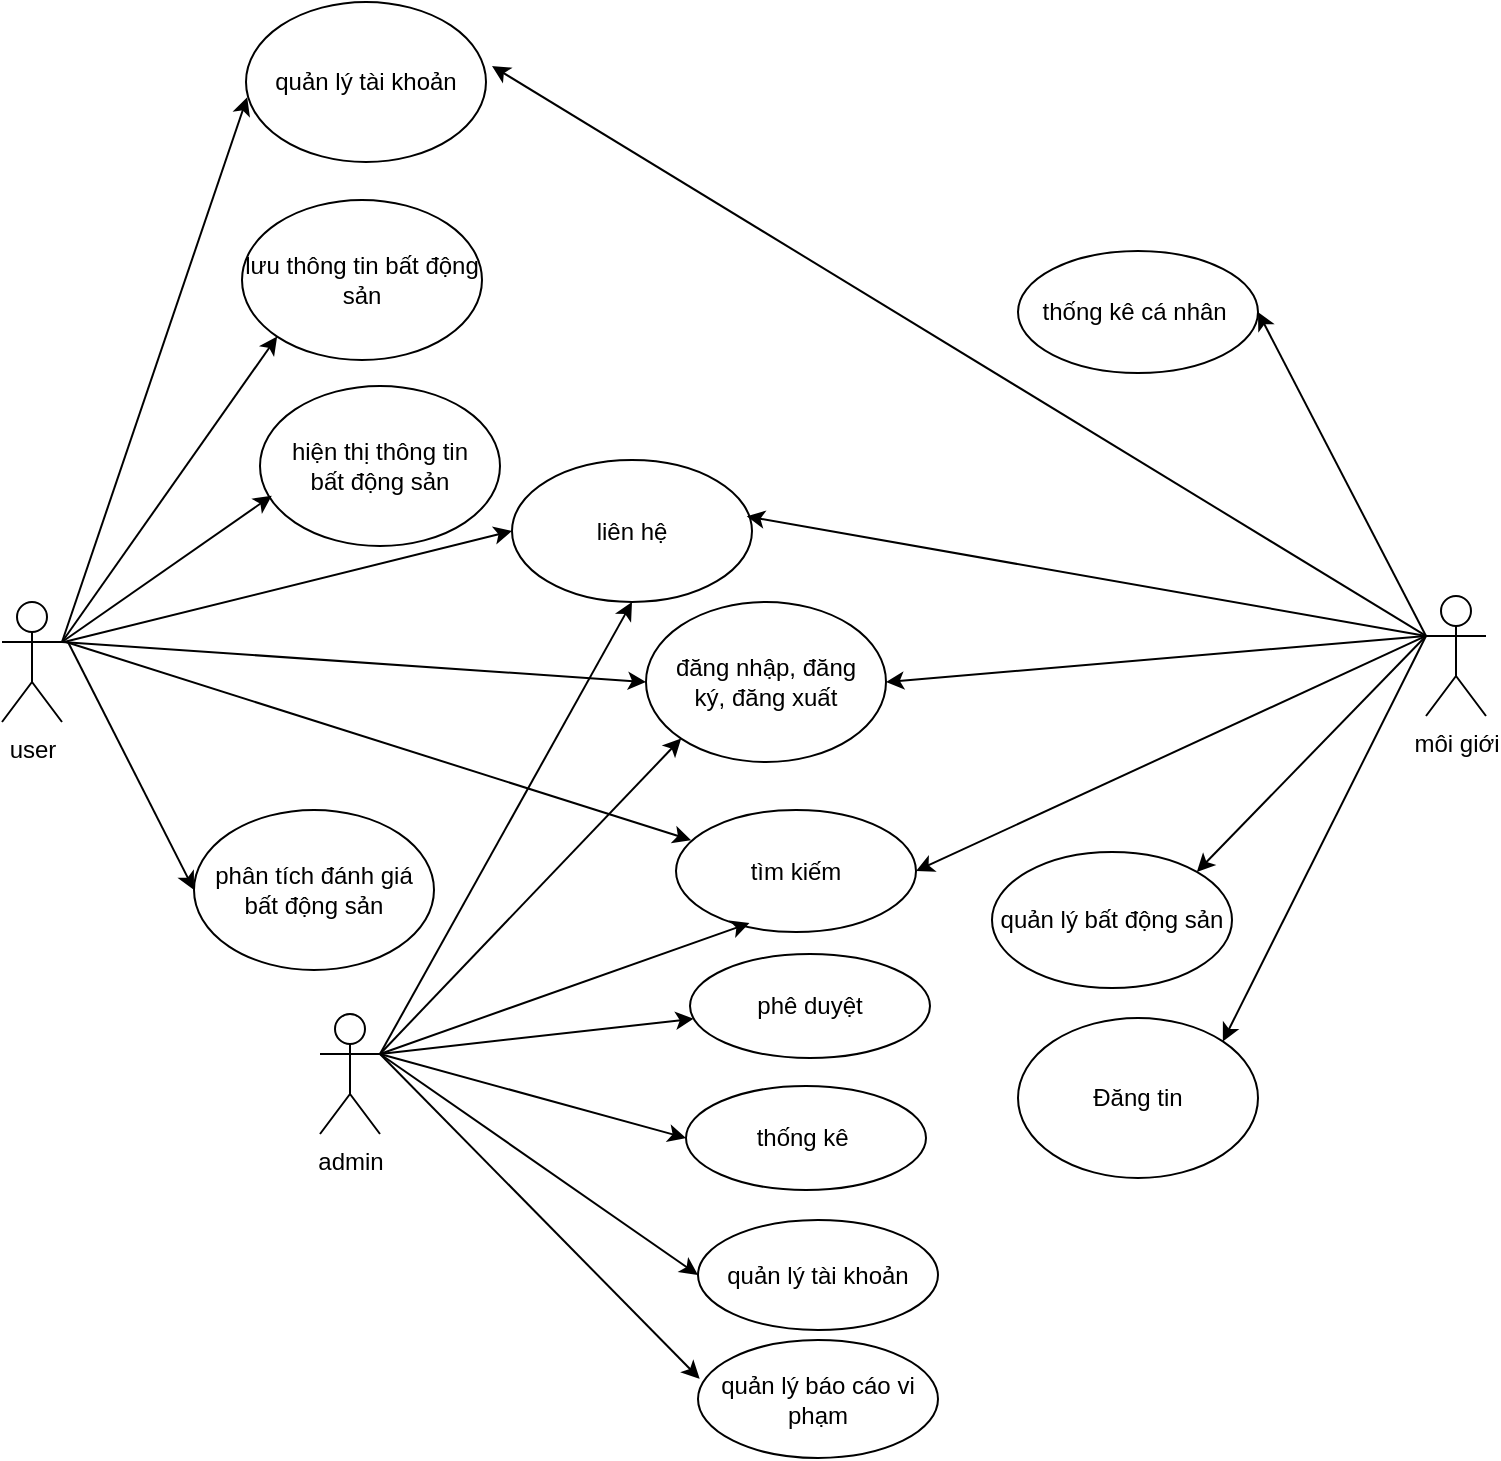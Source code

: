 <mxfile border="50" scale="3" compressed="false" locked="false" version="25.0.3">
  <diagram name="Blank" id="YmL12bMKpDGza6XwsDPr">
    <mxGraphModel dx="1437" dy="1199" grid="0" gridSize="10" guides="1" tooltips="1" connect="1" arrows="1" fold="1" page="0" pageScale="1" pageWidth="827" pageHeight="1169" background="none" math="1" shadow="0">
      <root>
        <mxCell id="X5NqExCQtvZxIxQ7pmgY-0" />
        <mxCell id="1" parent="X5NqExCQtvZxIxQ7pmgY-0" />
        <mxCell id="GVIABCXB17BP4djcJbBI-1" value="user" style="shape=umlActor;verticalLabelPosition=bottom;verticalAlign=top;html=1;outlineConnect=0;" vertex="1" parent="1">
          <mxGeometry x="59" y="131" width="30" height="60" as="geometry" />
        </mxCell>
        <mxCell id="GVIABCXB17BP4djcJbBI-2" value="môi giới" style="shape=umlActor;verticalLabelPosition=bottom;verticalAlign=top;html=1;outlineConnect=0;" vertex="1" parent="1">
          <mxGeometry x="771" y="128" width="30" height="60" as="geometry" />
        </mxCell>
        <mxCell id="GVIABCXB17BP4djcJbBI-3" value="admin" style="shape=umlActor;verticalLabelPosition=bottom;verticalAlign=top;html=1;outlineConnect=0;" vertex="1" parent="1">
          <mxGeometry x="218" y="337" width="30" height="60" as="geometry" />
        </mxCell>
        <mxCell id="GVIABCXB17BP4djcJbBI-21" value="đăng nhập,&amp;nbsp;đăng ký,&amp;nbsp;đăng xuất" style="ellipse;whiteSpace=wrap;html=1;" vertex="1" parent="1">
          <mxGeometry x="381" y="131" width="120" height="80" as="geometry" />
        </mxCell>
        <mxCell id="GVIABCXB17BP4djcJbBI-22" value="phân tích&amp;nbsp;đánh giá bất&amp;nbsp;động sản" style="ellipse;whiteSpace=wrap;html=1;" vertex="1" parent="1">
          <mxGeometry x="155" y="235" width="120" height="80" as="geometry" />
        </mxCell>
        <mxCell id="GVIABCXB17BP4djcJbBI-24" value="tìm kiếm" style="ellipse;whiteSpace=wrap;html=1;" vertex="1" parent="1">
          <mxGeometry x="396" y="235" width="120" height="61" as="geometry" />
        </mxCell>
        <mxCell id="GVIABCXB17BP4djcJbBI-25" value="liên hệ" style="ellipse;whiteSpace=wrap;html=1;" vertex="1" parent="1">
          <mxGeometry x="314" y="60" width="120" height="71" as="geometry" />
        </mxCell>
        <mxCell id="GVIABCXB17BP4djcJbBI-26" value="hiện thị thông tin bất&amp;nbsp;động sản" style="ellipse;whiteSpace=wrap;html=1;" vertex="1" parent="1">
          <mxGeometry x="188" y="23" width="120" height="80" as="geometry" />
        </mxCell>
        <mxCell id="GVIABCXB17BP4djcJbBI-27" value="lưu thông tin bất&amp;nbsp;động sản" style="ellipse;whiteSpace=wrap;html=1;" vertex="1" parent="1">
          <mxGeometry x="179" y="-70" width="120" height="80" as="geometry" />
        </mxCell>
        <mxCell id="GVIABCXB17BP4djcJbBI-31" value="quản lý tài khoản" style="ellipse;whiteSpace=wrap;html=1;" vertex="1" parent="1">
          <mxGeometry x="181" y="-169" width="120" height="80" as="geometry" />
        </mxCell>
        <mxCell id="GVIABCXB17BP4djcJbBI-33" value="" style="endArrow=classic;html=1;rounded=0;exitX=1;exitY=0.333;exitDx=0;exitDy=0;exitPerimeter=0;entryX=0.005;entryY=0.595;entryDx=0;entryDy=0;entryPerimeter=0;" edge="1" parent="1" source="GVIABCXB17BP4djcJbBI-1" target="GVIABCXB17BP4djcJbBI-31">
          <mxGeometry width="50" height="50" relative="1" as="geometry">
            <mxPoint x="391" y="71" as="sourcePoint" />
            <mxPoint x="441" y="21" as="targetPoint" />
          </mxGeometry>
        </mxCell>
        <mxCell id="GVIABCXB17BP4djcJbBI-35" value="" style="endArrow=classic;html=1;rounded=0;exitX=1;exitY=0.333;exitDx=0;exitDy=0;exitPerimeter=0;entryX=0;entryY=0.5;entryDx=0;entryDy=0;" edge="1" parent="1" source="GVIABCXB17BP4djcJbBI-1" target="GVIABCXB17BP4djcJbBI-21">
          <mxGeometry width="50" height="50" relative="1" as="geometry">
            <mxPoint x="99" y="161" as="sourcePoint" />
            <mxPoint x="174" y="6" as="targetPoint" />
          </mxGeometry>
        </mxCell>
        <mxCell id="GVIABCXB17BP4djcJbBI-36" value="" style="endArrow=classic;html=1;rounded=0;exitX=1;exitY=0.333;exitDx=0;exitDy=0;exitPerimeter=0;entryX=0;entryY=1;entryDx=0;entryDy=0;" edge="1" parent="1" source="GVIABCXB17BP4djcJbBI-1" target="GVIABCXB17BP4djcJbBI-27">
          <mxGeometry width="50" height="50" relative="1" as="geometry">
            <mxPoint x="109" y="171" as="sourcePoint" />
            <mxPoint x="184" y="16" as="targetPoint" />
          </mxGeometry>
        </mxCell>
        <mxCell id="GVIABCXB17BP4djcJbBI-37" value="" style="endArrow=classic;html=1;rounded=0;exitX=1;exitY=0.333;exitDx=0;exitDy=0;exitPerimeter=0;entryX=0.049;entryY=0.686;entryDx=0;entryDy=0;entryPerimeter=0;" edge="1" parent="1" source="GVIABCXB17BP4djcJbBI-1" target="GVIABCXB17BP4djcJbBI-26">
          <mxGeometry width="50" height="50" relative="1" as="geometry">
            <mxPoint x="119" y="181" as="sourcePoint" />
            <mxPoint x="165" y="156" as="targetPoint" />
            <Array as="points" />
          </mxGeometry>
        </mxCell>
        <mxCell id="GVIABCXB17BP4djcJbBI-38" value="" style="endArrow=classic;html=1;rounded=0;entryX=0.063;entryY=0.247;entryDx=0;entryDy=0;entryPerimeter=0;" edge="1" parent="1" target="GVIABCXB17BP4djcJbBI-24">
          <mxGeometry width="50" height="50" relative="1" as="geometry">
            <mxPoint x="91" y="151" as="sourcePoint" />
            <mxPoint x="182" y="235" as="targetPoint" />
          </mxGeometry>
        </mxCell>
        <mxCell id="GVIABCXB17BP4djcJbBI-39" value="" style="endArrow=classic;html=1;rounded=0;entryX=0;entryY=0.5;entryDx=0;entryDy=0;" edge="1" parent="1" target="GVIABCXB17BP4djcJbBI-25">
          <mxGeometry width="50" height="50" relative="1" as="geometry">
            <mxPoint x="90" y="151" as="sourcePoint" />
            <mxPoint x="178" y="325" as="targetPoint" />
          </mxGeometry>
        </mxCell>
        <mxCell id="GVIABCXB17BP4djcJbBI-40" value="" style="endArrow=classic;html=1;rounded=0;entryX=0;entryY=0.5;entryDx=0;entryDy=0;" edge="1" parent="1" target="GVIABCXB17BP4djcJbBI-22">
          <mxGeometry width="50" height="50" relative="1" as="geometry">
            <mxPoint x="92" y="151" as="sourcePoint" />
            <mxPoint x="170" y="436" as="targetPoint" />
          </mxGeometry>
        </mxCell>
        <mxCell id="GVIABCXB17BP4djcJbBI-46" value="quản lý bất&amp;nbsp;động sản" style="ellipse;whiteSpace=wrap;html=1;" vertex="1" parent="1">
          <mxGeometry x="554" y="256" width="120" height="68" as="geometry" />
        </mxCell>
        <mxCell id="GVIABCXB17BP4djcJbBI-47" value="thống kê cá nhân&amp;nbsp;" style="ellipse;whiteSpace=wrap;html=1;" vertex="1" parent="1">
          <mxGeometry x="567" y="-44.5" width="120" height="61" as="geometry" />
        </mxCell>
        <mxCell id="GVIABCXB17BP4djcJbBI-48" value="" style="endArrow=classic;html=1;rounded=0;entryX=1;entryY=0.5;entryDx=0;entryDy=0;exitX=0;exitY=0.333;exitDx=0;exitDy=0;exitPerimeter=0;" edge="1" parent="1" source="GVIABCXB17BP4djcJbBI-2" target="GVIABCXB17BP4djcJbBI-21">
          <mxGeometry width="50" height="50" relative="1" as="geometry">
            <mxPoint x="391" y="238" as="sourcePoint" />
            <mxPoint x="441" y="188" as="targetPoint" />
          </mxGeometry>
        </mxCell>
        <mxCell id="GVIABCXB17BP4djcJbBI-50" value="" style="endArrow=classic;html=1;rounded=0;entryX=1;entryY=0.5;entryDx=0;entryDy=0;exitX=0;exitY=0.333;exitDx=0;exitDy=0;exitPerimeter=0;" edge="1" parent="1" source="GVIABCXB17BP4djcJbBI-2" target="GVIABCXB17BP4djcJbBI-47">
          <mxGeometry width="50" height="50" relative="1" as="geometry">
            <mxPoint x="391" y="238" as="sourcePoint" />
            <mxPoint x="441" y="188" as="targetPoint" />
          </mxGeometry>
        </mxCell>
        <mxCell id="GVIABCXB17BP4djcJbBI-51" value="" style="endArrow=classic;html=1;rounded=0;entryX=1;entryY=0;entryDx=0;entryDy=0;exitX=0;exitY=0.333;exitDx=0;exitDy=0;exitPerimeter=0;" edge="1" parent="1" source="GVIABCXB17BP4djcJbBI-2" target="GVIABCXB17BP4djcJbBI-46">
          <mxGeometry width="50" height="50" relative="1" as="geometry">
            <mxPoint x="391" y="238" as="sourcePoint" />
            <mxPoint x="441" y="188" as="targetPoint" />
          </mxGeometry>
        </mxCell>
        <mxCell id="GVIABCXB17BP4djcJbBI-52" value="" style="endArrow=classic;html=1;rounded=0;exitX=0;exitY=0.333;exitDx=0;exitDy=0;exitPerimeter=0;entryX=0.978;entryY=0.397;entryDx=0;entryDy=0;entryPerimeter=0;" edge="1" parent="1" source="GVIABCXB17BP4djcJbBI-2" target="GVIABCXB17BP4djcJbBI-25">
          <mxGeometry width="50" height="50" relative="1" as="geometry">
            <mxPoint x="391" y="238" as="sourcePoint" />
            <mxPoint x="441" y="188" as="targetPoint" />
          </mxGeometry>
        </mxCell>
        <mxCell id="GVIABCXB17BP4djcJbBI-53" value="quản lý tài khoản" style="ellipse;whiteSpace=wrap;html=1;" vertex="1" parent="1">
          <mxGeometry x="407" y="440" width="120" height="55" as="geometry" />
        </mxCell>
        <mxCell id="GVIABCXB17BP4djcJbBI-54" value="" style="endArrow=classic;html=1;rounded=0;exitX=1;exitY=0.333;exitDx=0;exitDy=0;exitPerimeter=0;entryX=0;entryY=0.5;entryDx=0;entryDy=0;" edge="1" parent="1" source="GVIABCXB17BP4djcJbBI-3" target="GVIABCXB17BP4djcJbBI-53">
          <mxGeometry width="50" height="50" relative="1" as="geometry">
            <mxPoint x="391" y="405" as="sourcePoint" />
            <mxPoint x="441" y="355" as="targetPoint" />
          </mxGeometry>
        </mxCell>
        <mxCell id="GVIABCXB17BP4djcJbBI-55" value="" style="endArrow=classic;html=1;rounded=0;entryX=0;entryY=1;entryDx=0;entryDy=0;exitX=1;exitY=0.333;exitDx=0;exitDy=0;exitPerimeter=0;" edge="1" parent="1" source="GVIABCXB17BP4djcJbBI-3" target="GVIABCXB17BP4djcJbBI-21">
          <mxGeometry width="50" height="50" relative="1" as="geometry">
            <mxPoint x="484" y="594" as="sourcePoint" />
            <mxPoint x="441" y="355" as="targetPoint" />
          </mxGeometry>
        </mxCell>
        <mxCell id="GVIABCXB17BP4djcJbBI-56" value="" style="endArrow=classic;html=1;rounded=0;exitX=1;exitY=0.333;exitDx=0;exitDy=0;exitPerimeter=0;" edge="1" parent="1" source="GVIABCXB17BP4djcJbBI-3" target="GVIABCXB17BP4djcJbBI-57">
          <mxGeometry width="50" height="50" relative="1" as="geometry">
            <mxPoint x="391" y="405" as="sourcePoint" />
            <mxPoint x="513" y="439" as="targetPoint" />
          </mxGeometry>
        </mxCell>
        <mxCell id="GVIABCXB17BP4djcJbBI-57" value="phê duyệt" style="ellipse;whiteSpace=wrap;html=1;" vertex="1" parent="1">
          <mxGeometry x="403" y="307" width="120" height="52" as="geometry" />
        </mxCell>
        <mxCell id="GVIABCXB17BP4djcJbBI-58" value="thống kê&amp;nbsp;" style="ellipse;whiteSpace=wrap;html=1;" vertex="1" parent="1">
          <mxGeometry x="401" y="373" width="120" height="52" as="geometry" />
        </mxCell>
        <mxCell id="GVIABCXB17BP4djcJbBI-59" value="quản lý báo cáo vi phạm" style="ellipse;whiteSpace=wrap;html=1;" vertex="1" parent="1">
          <mxGeometry x="407" y="500" width="120" height="59" as="geometry" />
        </mxCell>
        <mxCell id="GVIABCXB17BP4djcJbBI-60" value="" style="endArrow=classic;html=1;rounded=0;exitX=1;exitY=0.333;exitDx=0;exitDy=0;exitPerimeter=0;entryX=0.007;entryY=0.329;entryDx=0;entryDy=0;entryPerimeter=0;" edge="1" parent="1" source="GVIABCXB17BP4djcJbBI-3" target="GVIABCXB17BP4djcJbBI-59">
          <mxGeometry width="50" height="50" relative="1" as="geometry">
            <mxPoint x="388" y="736" as="sourcePoint" />
            <mxPoint x="441" y="688" as="targetPoint" />
          </mxGeometry>
        </mxCell>
        <mxCell id="GVIABCXB17BP4djcJbBI-61" value="" style="endArrow=classic;html=1;rounded=0;entryX=0;entryY=0.5;entryDx=0;entryDy=0;exitX=1;exitY=0.333;exitDx=0;exitDy=0;exitPerimeter=0;" edge="1" parent="1" source="GVIABCXB17BP4djcJbBI-3" target="GVIABCXB17BP4djcJbBI-58">
          <mxGeometry width="50" height="50" relative="1" as="geometry">
            <mxPoint x="391" y="738" as="sourcePoint" />
            <mxPoint x="441" y="688" as="targetPoint" />
          </mxGeometry>
        </mxCell>
        <mxCell id="GVIABCXB17BP4djcJbBI-62" value="" style="endArrow=classic;html=1;rounded=0;entryX=0.5;entryY=1;entryDx=0;entryDy=0;exitX=1;exitY=0.333;exitDx=0;exitDy=0;exitPerimeter=0;" edge="1" parent="1" source="GVIABCXB17BP4djcJbBI-3" target="GVIABCXB17BP4djcJbBI-25">
          <mxGeometry width="50" height="50" relative="1" as="geometry">
            <mxPoint x="391" y="238" as="sourcePoint" />
            <mxPoint x="441" y="188" as="targetPoint" />
          </mxGeometry>
        </mxCell>
        <mxCell id="GVIABCXB17BP4djcJbBI-63" value="Đăng tin" style="ellipse;whiteSpace=wrap;html=1;" vertex="1" parent="1">
          <mxGeometry x="567" y="339" width="120" height="80" as="geometry" />
        </mxCell>
        <mxCell id="GVIABCXB17BP4djcJbBI-64" value="" style="endArrow=classic;html=1;rounded=0;entryX=1;entryY=0;entryDx=0;entryDy=0;exitX=0;exitY=0.333;exitDx=0;exitDy=0;exitPerimeter=0;" edge="1" parent="1" source="GVIABCXB17BP4djcJbBI-2" target="GVIABCXB17BP4djcJbBI-63">
          <mxGeometry width="50" height="50" relative="1" as="geometry">
            <mxPoint x="328" y="246" as="sourcePoint" />
            <mxPoint x="378" y="196" as="targetPoint" />
          </mxGeometry>
        </mxCell>
        <mxCell id="GVIABCXB17BP4djcJbBI-65" value="" style="endArrow=classic;html=1;rounded=0;exitX=0;exitY=0.333;exitDx=0;exitDy=0;exitPerimeter=0;entryX=1.025;entryY=0.4;entryDx=0;entryDy=0;entryPerimeter=0;" edge="1" parent="1" source="GVIABCXB17BP4djcJbBI-2" target="GVIABCXB17BP4djcJbBI-31">
          <mxGeometry width="50" height="50" relative="1" as="geometry">
            <mxPoint x="328" y="78" as="sourcePoint" />
            <mxPoint x="378" y="28" as="targetPoint" />
          </mxGeometry>
        </mxCell>
        <mxCell id="GVIABCXB17BP4djcJbBI-66" value="" style="endArrow=classic;html=1;rounded=0;entryX=0.306;entryY=0.927;entryDx=0;entryDy=0;entryPerimeter=0;exitX=1;exitY=0.333;exitDx=0;exitDy=0;exitPerimeter=0;" edge="1" parent="1" source="GVIABCXB17BP4djcJbBI-3" target="GVIABCXB17BP4djcJbBI-24">
          <mxGeometry width="50" height="50" relative="1" as="geometry">
            <mxPoint x="223" y="439" as="sourcePoint" />
            <mxPoint x="273" y="389" as="targetPoint" />
          </mxGeometry>
        </mxCell>
        <mxCell id="GVIABCXB17BP4djcJbBI-67" value="" style="endArrow=classic;html=1;rounded=0;entryX=1;entryY=0.5;entryDx=0;entryDy=0;exitX=0;exitY=0.333;exitDx=0;exitDy=0;exitPerimeter=0;" edge="1" parent="1" source="GVIABCXB17BP4djcJbBI-2" target="GVIABCXB17BP4djcJbBI-24">
          <mxGeometry width="50" height="50" relative="1" as="geometry">
            <mxPoint x="223" y="439" as="sourcePoint" />
            <mxPoint x="273" y="389" as="targetPoint" />
          </mxGeometry>
        </mxCell>
      </root>
    </mxGraphModel>
  </diagram>
</mxfile>
